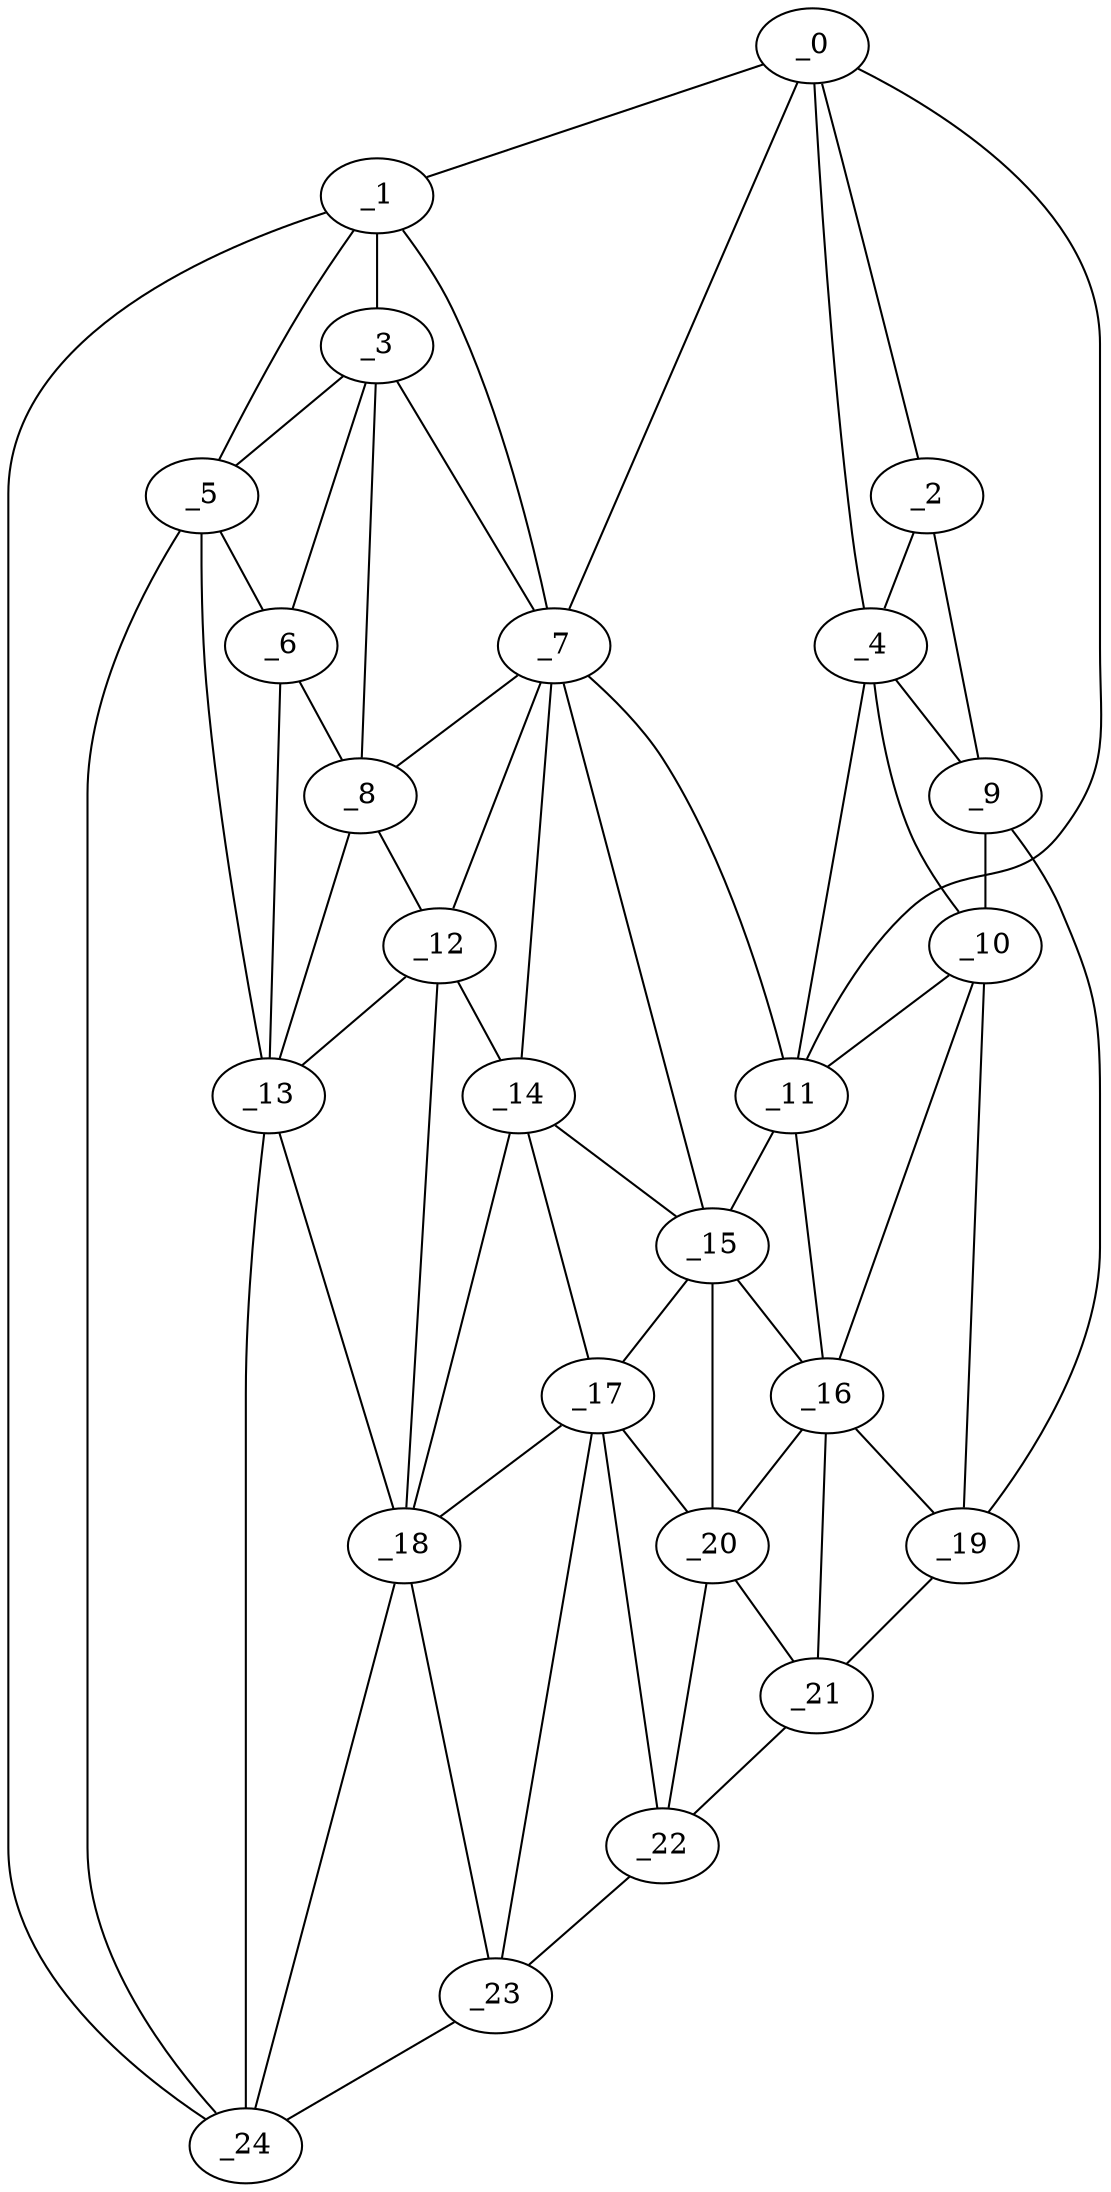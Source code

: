graph "obj7__30.gxl" {
	_0	 [x=37,
		y=8];
	_1	 [x=48,
		y=101];
	_0 -- _1	 [valence=1];
	_2	 [x=50,
		y=3];
	_0 -- _2	 [valence=1];
	_4	 [x=59,
		y=12];
	_0 -- _4	 [valence=2];
	_7	 [x=63,
		y=62];
	_0 -- _7	 [valence=2];
	_11	 [x=68,
		y=27];
	_0 -- _11	 [valence=1];
	_3	 [x=56,
		y=93];
	_1 -- _3	 [valence=2];
	_5	 [x=61,
		y=101];
	_1 -- _5	 [valence=1];
	_1 -- _7	 [valence=2];
	_24	 [x=96,
		y=102];
	_1 -- _24	 [valence=1];
	_2 -- _4	 [valence=1];
	_9	 [x=67,
		y=4];
	_2 -- _9	 [valence=1];
	_3 -- _5	 [valence=2];
	_6	 [x=62,
		y=97];
	_3 -- _6	 [valence=1];
	_3 -- _7	 [valence=2];
	_8	 [x=63,
		y=82];
	_3 -- _8	 [valence=2];
	_4 -- _9	 [valence=2];
	_10	 [x=67,
		y=20];
	_4 -- _10	 [valence=2];
	_4 -- _11	 [valence=2];
	_5 -- _6	 [valence=2];
	_13	 [x=72,
		y=101];
	_5 -- _13	 [valence=2];
	_5 -- _24	 [valence=2];
	_6 -- _8	 [valence=2];
	_6 -- _13	 [valence=1];
	_7 -- _8	 [valence=2];
	_7 -- _11	 [valence=2];
	_12	 [x=71,
		y=78];
	_7 -- _12	 [valence=2];
	_14	 [x=73,
		y=72];
	_7 -- _14	 [valence=2];
	_15	 [x=76,
		y=51];
	_7 -- _15	 [valence=2];
	_8 -- _12	 [valence=1];
	_8 -- _13	 [valence=2];
	_9 -- _10	 [valence=1];
	_19	 [x=93,
		y=12];
	_9 -- _19	 [valence=1];
	_10 -- _11	 [valence=2];
	_16	 [x=77,
		y=29];
	_10 -- _16	 [valence=2];
	_10 -- _19	 [valence=2];
	_11 -- _15	 [valence=1];
	_11 -- _16	 [valence=2];
	_12 -- _13	 [valence=1];
	_12 -- _14	 [valence=2];
	_18	 [x=88,
		y=95];
	_12 -- _18	 [valence=1];
	_13 -- _18	 [valence=2];
	_13 -- _24	 [valence=2];
	_14 -- _15	 [valence=2];
	_17	 [x=88,
		y=63];
	_14 -- _17	 [valence=1];
	_14 -- _18	 [valence=2];
	_15 -- _16	 [valence=1];
	_15 -- _17	 [valence=2];
	_20	 [x=95,
		y=37];
	_15 -- _20	 [valence=2];
	_16 -- _19	 [valence=2];
	_16 -- _20	 [valence=2];
	_21	 [x=96,
		y=24];
	_16 -- _21	 [valence=1];
	_17 -- _18	 [valence=2];
	_17 -- _20	 [valence=1];
	_22	 [x=96,
		y=63];
	_17 -- _22	 [valence=2];
	_23	 [x=96,
		y=95];
	_17 -- _23	 [valence=2];
	_18 -- _23	 [valence=2];
	_18 -- _24	 [valence=1];
	_19 -- _21	 [valence=1];
	_20 -- _21	 [valence=2];
	_20 -- _22	 [valence=2];
	_21 -- _22	 [valence=1];
	_22 -- _23	 [valence=1];
	_23 -- _24	 [valence=1];
}
